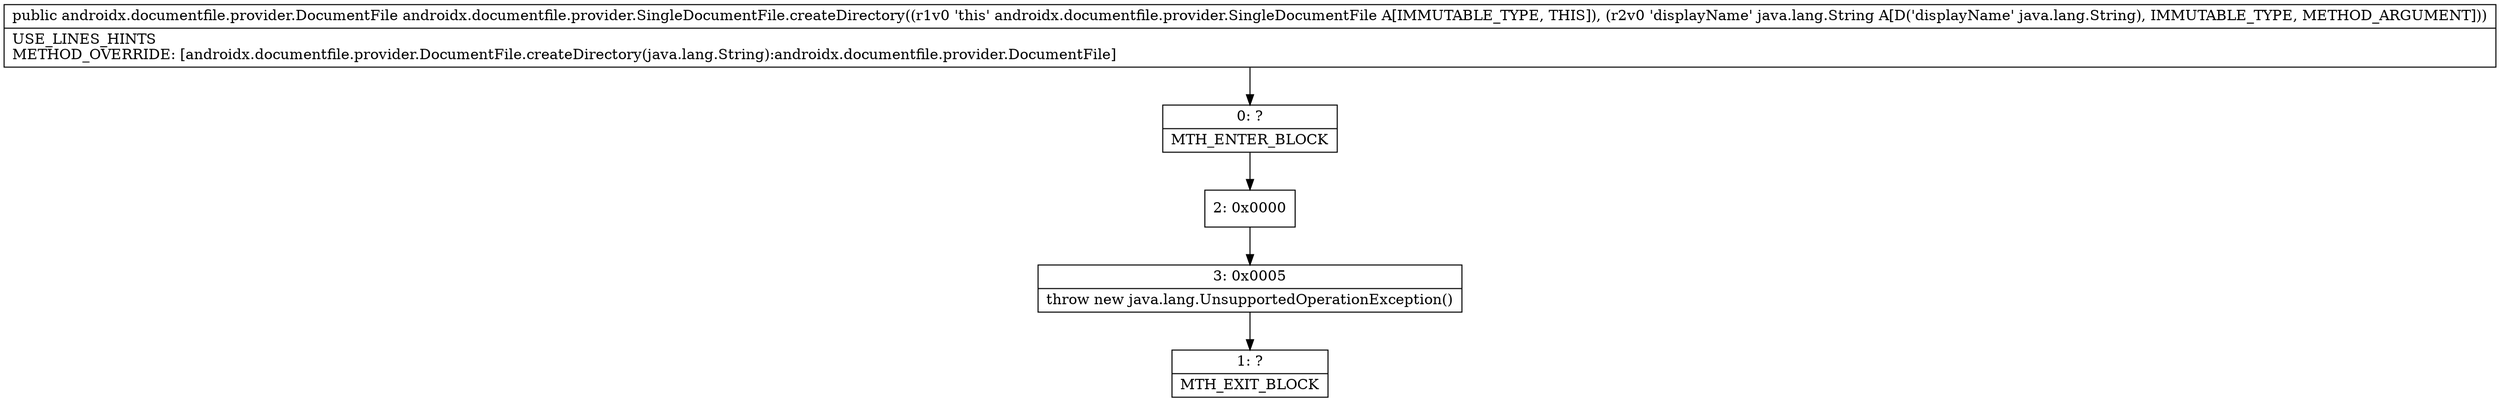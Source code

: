 digraph "CFG forandroidx.documentfile.provider.SingleDocumentFile.createDirectory(Ljava\/lang\/String;)Landroidx\/documentfile\/provider\/DocumentFile;" {
Node_0 [shape=record,label="{0\:\ ?|MTH_ENTER_BLOCK\l}"];
Node_2 [shape=record,label="{2\:\ 0x0000}"];
Node_3 [shape=record,label="{3\:\ 0x0005|throw new java.lang.UnsupportedOperationException()\l}"];
Node_1 [shape=record,label="{1\:\ ?|MTH_EXIT_BLOCK\l}"];
MethodNode[shape=record,label="{public androidx.documentfile.provider.DocumentFile androidx.documentfile.provider.SingleDocumentFile.createDirectory((r1v0 'this' androidx.documentfile.provider.SingleDocumentFile A[IMMUTABLE_TYPE, THIS]), (r2v0 'displayName' java.lang.String A[D('displayName' java.lang.String), IMMUTABLE_TYPE, METHOD_ARGUMENT]))  | USE_LINES_HINTS\lMETHOD_OVERRIDE: [androidx.documentfile.provider.DocumentFile.createDirectory(java.lang.String):androidx.documentfile.provider.DocumentFile]\l}"];
MethodNode -> Node_0;Node_0 -> Node_2;
Node_2 -> Node_3;
Node_3 -> Node_1;
}


